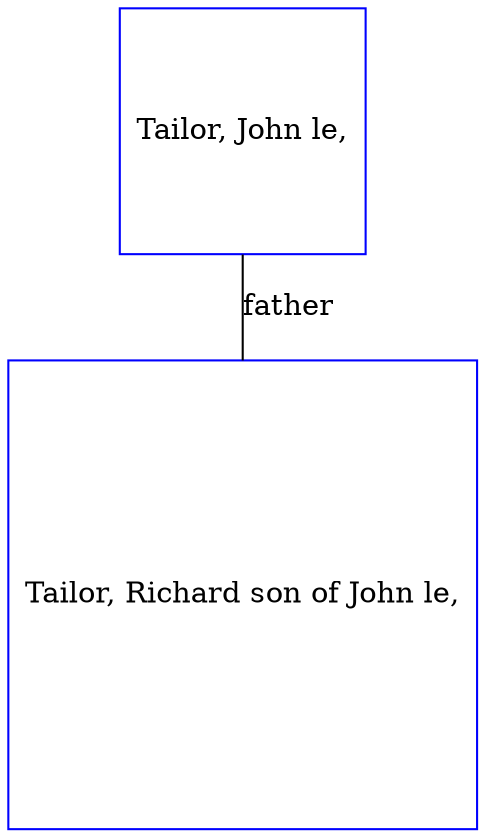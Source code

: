 digraph D {
    edge [dir=none];    node [shape=box];    "002079"   [label="Tailor, John le,", shape=box, regular=1, color="blue"] ;
"002078"   [label="Tailor, Richard son of John le,", shape=box, regular=1, color="blue"] ;
002079->002078 [label="father",arrowsize=0.0]; 
}